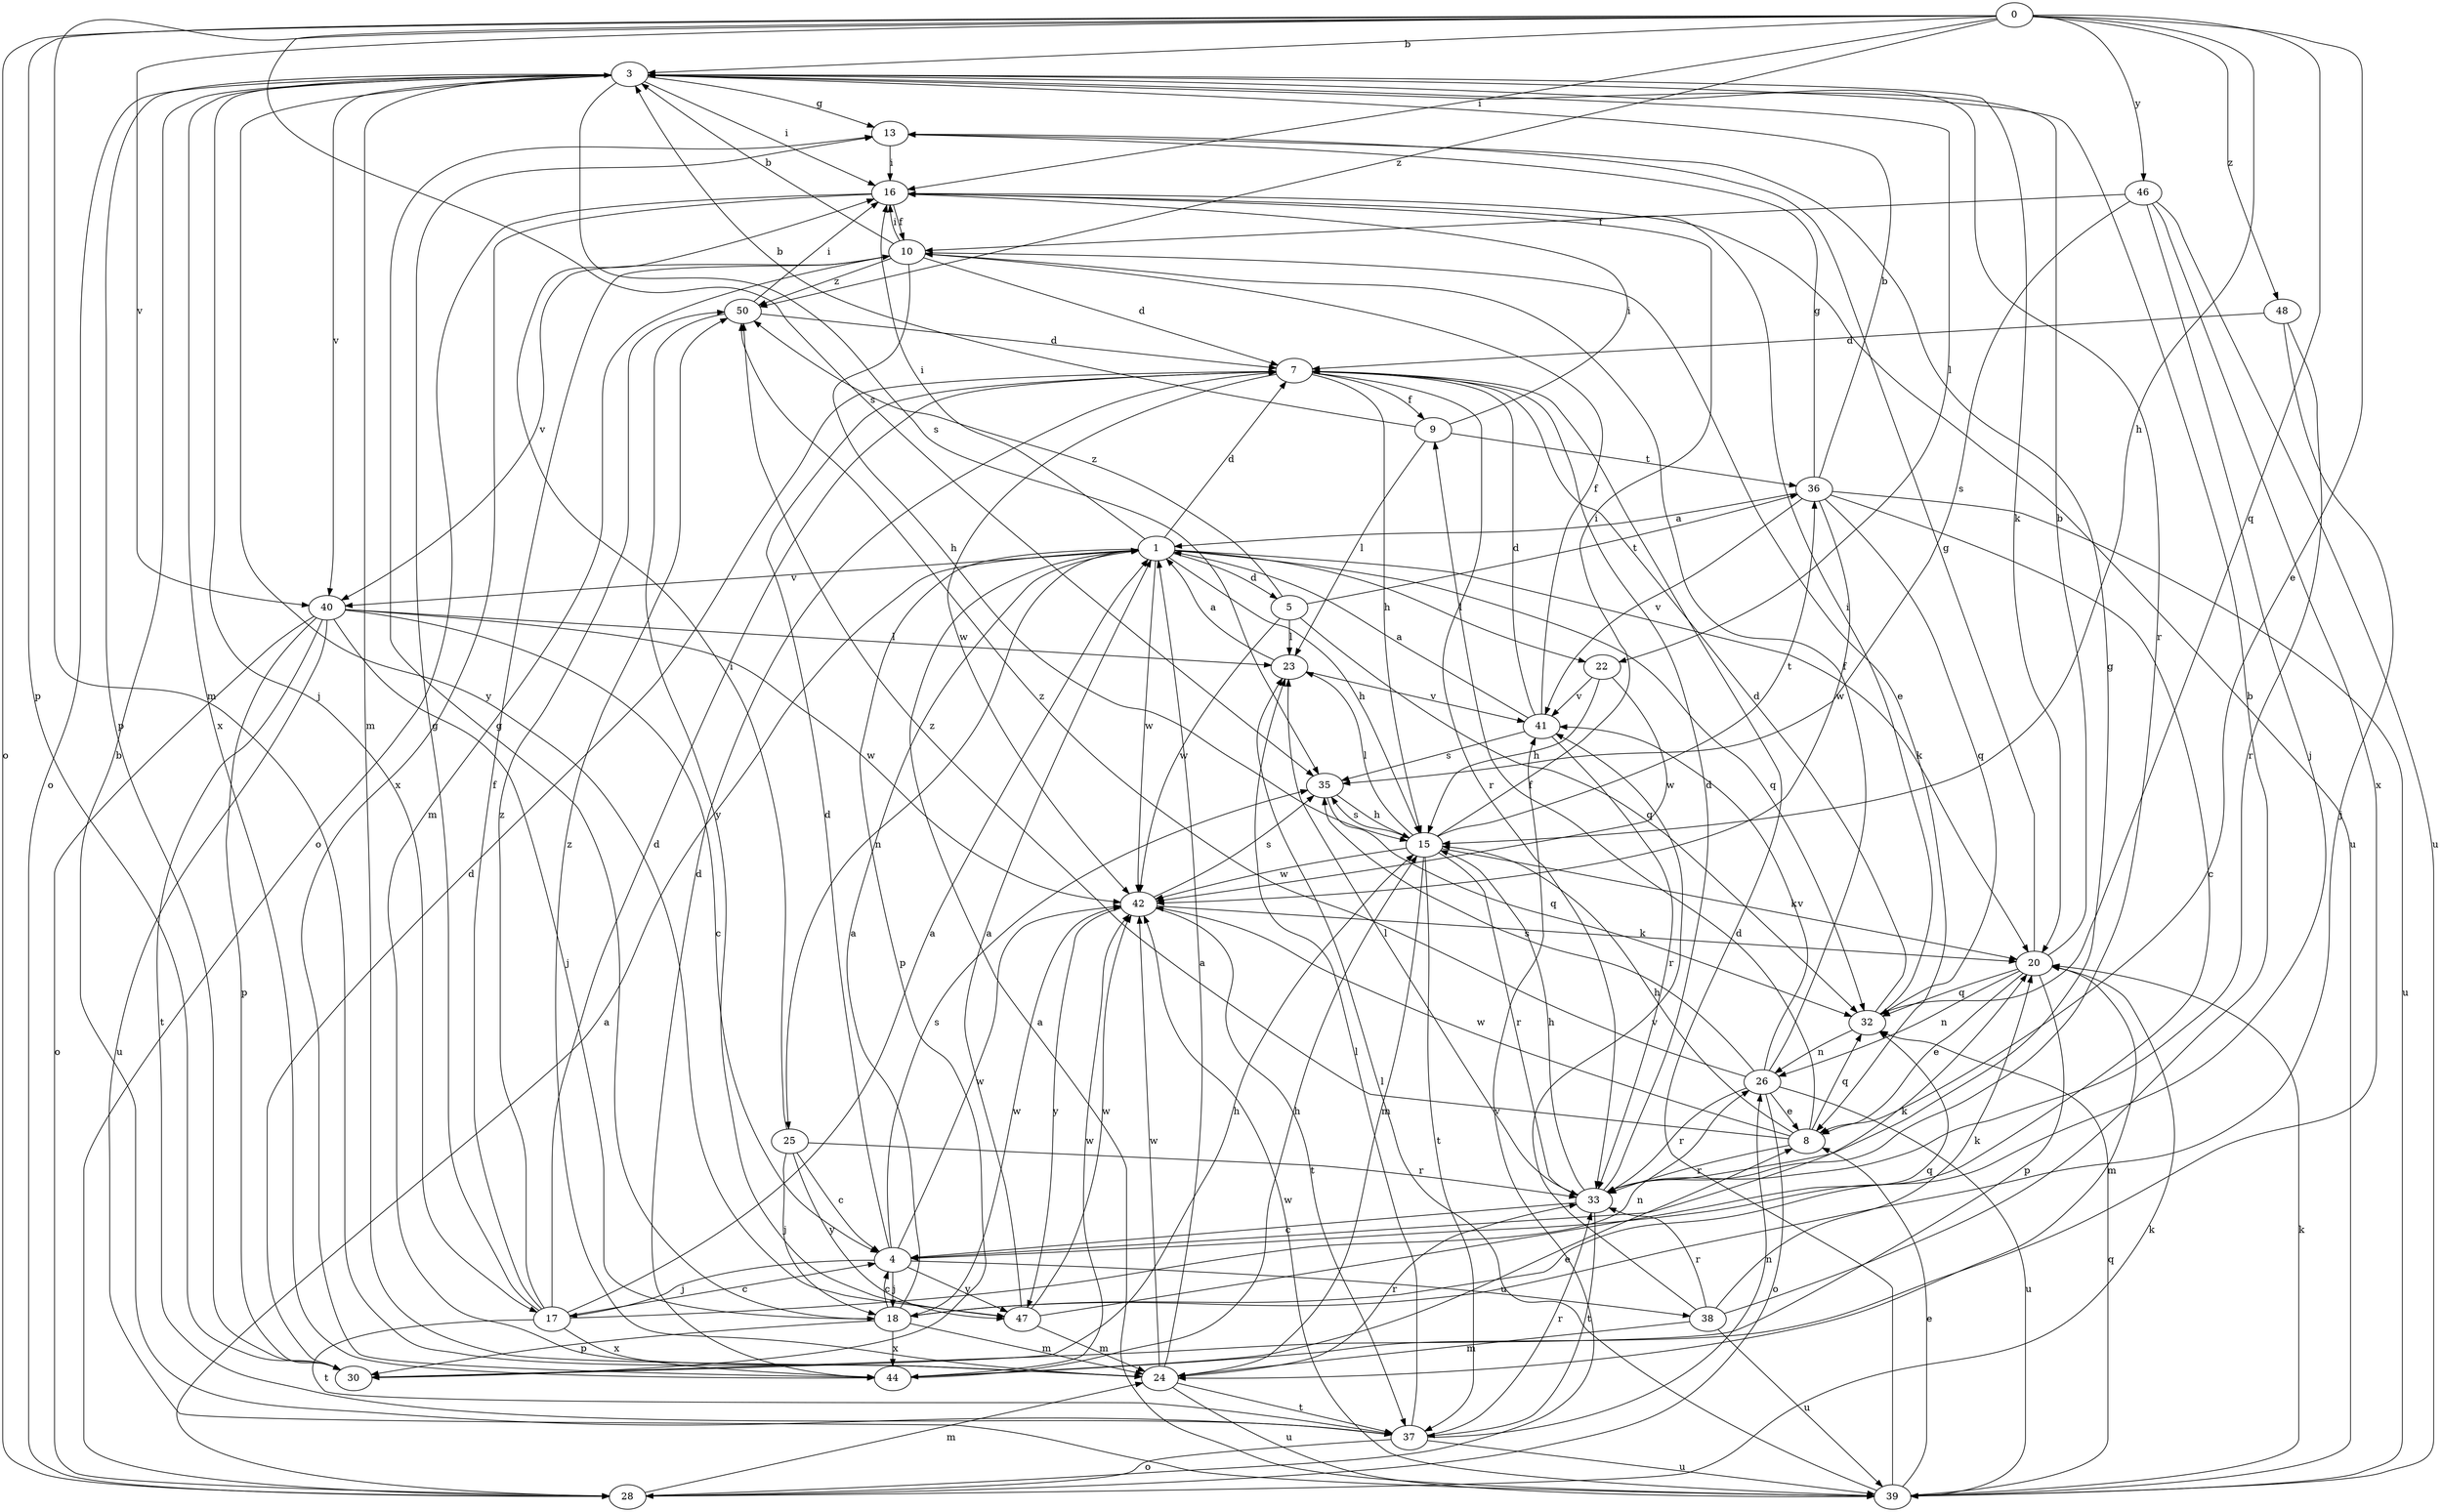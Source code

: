 strict digraph  {
0;
1;
3;
4;
5;
7;
8;
9;
10;
13;
15;
16;
17;
18;
20;
22;
23;
24;
25;
26;
28;
30;
32;
33;
35;
36;
37;
38;
39;
40;
41;
42;
44;
46;
47;
48;
50;
0 -> 3  [label=b];
0 -> 8  [label=e];
0 -> 15  [label=h];
0 -> 16  [label=i];
0 -> 24  [label=m];
0 -> 28  [label=o];
0 -> 30  [label=p];
0 -> 32  [label=q];
0 -> 35  [label=s];
0 -> 40  [label=v];
0 -> 46  [label=y];
0 -> 48  [label=z];
0 -> 50  [label=z];
1 -> 5  [label=d];
1 -> 7  [label=d];
1 -> 15  [label=h];
1 -> 16  [label=i];
1 -> 20  [label=k];
1 -> 22  [label=l];
1 -> 25  [label=n];
1 -> 30  [label=p];
1 -> 32  [label=q];
1 -> 40  [label=v];
1 -> 42  [label=w];
3 -> 13  [label=g];
3 -> 16  [label=i];
3 -> 17  [label=j];
3 -> 20  [label=k];
3 -> 22  [label=l];
3 -> 24  [label=m];
3 -> 28  [label=o];
3 -> 30  [label=p];
3 -> 33  [label=r];
3 -> 35  [label=s];
3 -> 40  [label=v];
3 -> 44  [label=x];
3 -> 47  [label=y];
4 -> 7  [label=d];
4 -> 17  [label=j];
4 -> 18  [label=j];
4 -> 20  [label=k];
4 -> 35  [label=s];
4 -> 38  [label=u];
4 -> 42  [label=w];
4 -> 47  [label=y];
5 -> 23  [label=l];
5 -> 32  [label=q];
5 -> 36  [label=t];
5 -> 42  [label=w];
5 -> 50  [label=z];
7 -> 9  [label=f];
7 -> 15  [label=h];
7 -> 33  [label=r];
7 -> 42  [label=w];
8 -> 9  [label=f];
8 -> 15  [label=h];
8 -> 32  [label=q];
8 -> 33  [label=r];
8 -> 42  [label=w];
8 -> 50  [label=z];
9 -> 3  [label=b];
9 -> 16  [label=i];
9 -> 23  [label=l];
9 -> 36  [label=t];
10 -> 3  [label=b];
10 -> 7  [label=d];
10 -> 8  [label=e];
10 -> 15  [label=h];
10 -> 16  [label=i];
10 -> 24  [label=m];
10 -> 40  [label=v];
10 -> 50  [label=z];
13 -> 16  [label=i];
15 -> 16  [label=i];
15 -> 20  [label=k];
15 -> 23  [label=l];
15 -> 24  [label=m];
15 -> 33  [label=r];
15 -> 35  [label=s];
15 -> 36  [label=t];
15 -> 37  [label=t];
15 -> 42  [label=w];
16 -> 10  [label=f];
16 -> 28  [label=o];
16 -> 39  [label=u];
16 -> 44  [label=x];
17 -> 1  [label=a];
17 -> 4  [label=c];
17 -> 7  [label=d];
17 -> 10  [label=f];
17 -> 13  [label=g];
17 -> 26  [label=n];
17 -> 37  [label=t];
17 -> 44  [label=x];
17 -> 50  [label=z];
18 -> 1  [label=a];
18 -> 4  [label=c];
18 -> 13  [label=g];
18 -> 24  [label=m];
18 -> 30  [label=p];
18 -> 42  [label=w];
18 -> 44  [label=x];
20 -> 3  [label=b];
20 -> 8  [label=e];
20 -> 13  [label=g];
20 -> 24  [label=m];
20 -> 26  [label=n];
20 -> 30  [label=p];
20 -> 32  [label=q];
22 -> 15  [label=h];
22 -> 41  [label=v];
22 -> 42  [label=w];
23 -> 1  [label=a];
23 -> 41  [label=v];
24 -> 1  [label=a];
24 -> 33  [label=r];
24 -> 37  [label=t];
24 -> 39  [label=u];
24 -> 42  [label=w];
24 -> 50  [label=z];
25 -> 4  [label=c];
25 -> 16  [label=i];
25 -> 18  [label=j];
25 -> 33  [label=r];
25 -> 47  [label=y];
26 -> 8  [label=e];
26 -> 10  [label=f];
26 -> 28  [label=o];
26 -> 33  [label=r];
26 -> 35  [label=s];
26 -> 39  [label=u];
26 -> 41  [label=v];
26 -> 50  [label=z];
28 -> 1  [label=a];
28 -> 20  [label=k];
28 -> 24  [label=m];
28 -> 41  [label=v];
30 -> 7  [label=d];
30 -> 15  [label=h];
32 -> 7  [label=d];
32 -> 16  [label=i];
32 -> 26  [label=n];
33 -> 4  [label=c];
33 -> 7  [label=d];
33 -> 13  [label=g];
33 -> 15  [label=h];
33 -> 23  [label=l];
33 -> 37  [label=t];
35 -> 15  [label=h];
35 -> 32  [label=q];
36 -> 1  [label=a];
36 -> 3  [label=b];
36 -> 4  [label=c];
36 -> 13  [label=g];
36 -> 32  [label=q];
36 -> 39  [label=u];
36 -> 41  [label=v];
36 -> 42  [label=w];
37 -> 3  [label=b];
37 -> 23  [label=l];
37 -> 26  [label=n];
37 -> 28  [label=o];
37 -> 33  [label=r];
37 -> 39  [label=u];
38 -> 3  [label=b];
38 -> 20  [label=k];
38 -> 24  [label=m];
38 -> 33  [label=r];
38 -> 39  [label=u];
38 -> 41  [label=v];
39 -> 1  [label=a];
39 -> 7  [label=d];
39 -> 8  [label=e];
39 -> 20  [label=k];
39 -> 23  [label=l];
39 -> 32  [label=q];
39 -> 42  [label=w];
40 -> 4  [label=c];
40 -> 18  [label=j];
40 -> 23  [label=l];
40 -> 28  [label=o];
40 -> 30  [label=p];
40 -> 37  [label=t];
40 -> 39  [label=u];
40 -> 42  [label=w];
41 -> 1  [label=a];
41 -> 7  [label=d];
41 -> 10  [label=f];
41 -> 33  [label=r];
41 -> 35  [label=s];
42 -> 20  [label=k];
42 -> 35  [label=s];
42 -> 37  [label=t];
42 -> 47  [label=y];
44 -> 7  [label=d];
44 -> 8  [label=e];
44 -> 15  [label=h];
44 -> 42  [label=w];
46 -> 10  [label=f];
46 -> 18  [label=j];
46 -> 35  [label=s];
46 -> 39  [label=u];
46 -> 44  [label=x];
47 -> 1  [label=a];
47 -> 24  [label=m];
47 -> 32  [label=q];
47 -> 42  [label=w];
48 -> 7  [label=d];
48 -> 18  [label=j];
48 -> 33  [label=r];
50 -> 7  [label=d];
50 -> 16  [label=i];
50 -> 47  [label=y];
}
